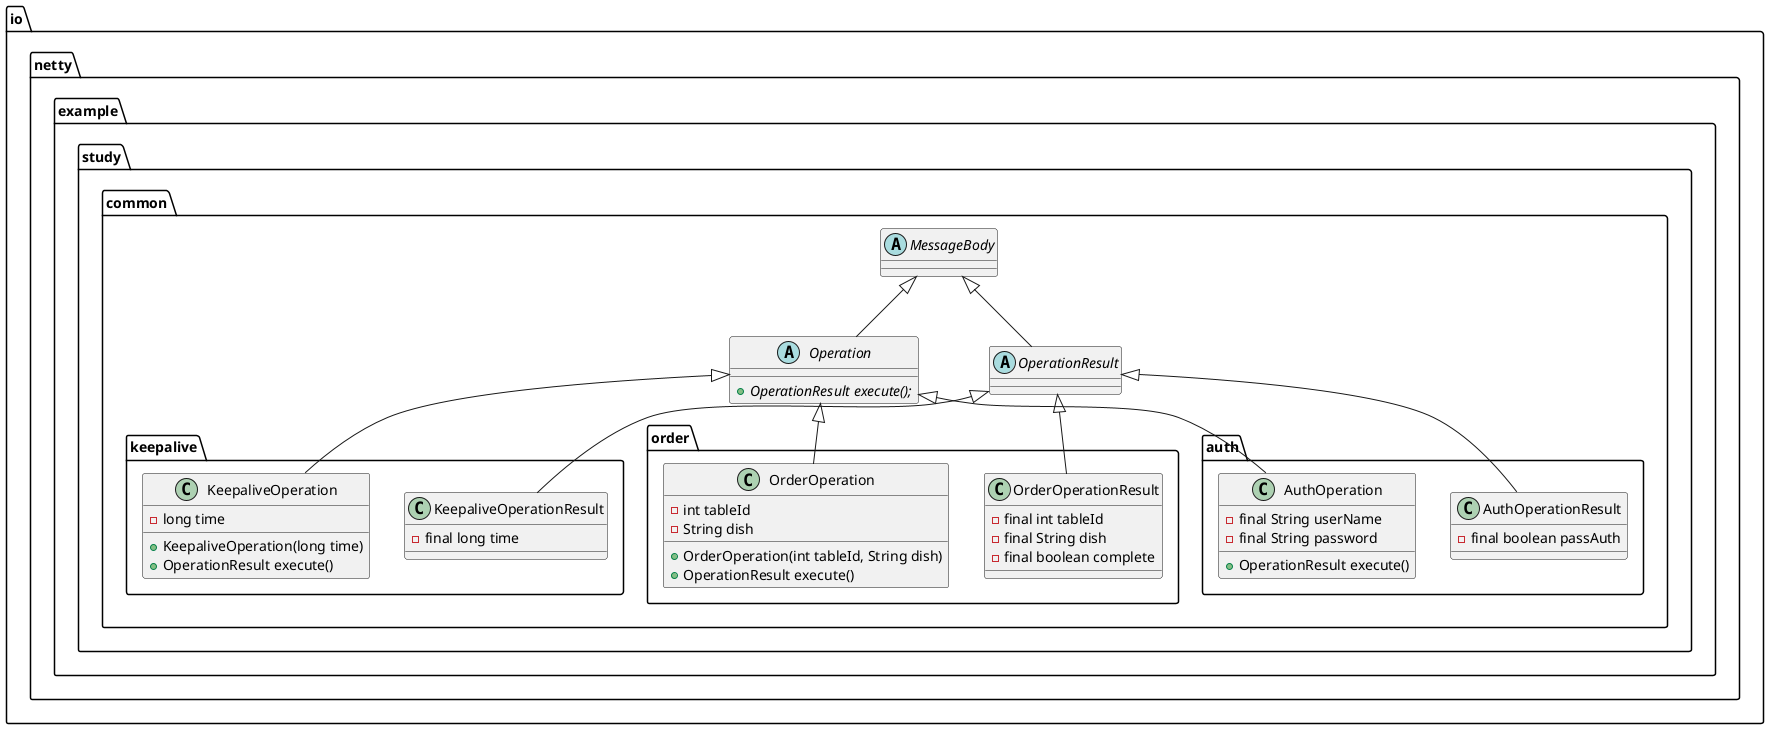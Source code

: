 @startuml
package "io.netty.example.study.common" {
    MessageBody <|-- Operation
    MessageBody <|-- OperationResult

    abstract class MessageBody {
    }

    abstract class Operation {
        + {abstract} OperationResult execute();
    }

    abstract class OperationResult{
    }
}

package "io.netty.example.study.common.auth" {
    Operation <|-- AuthOperation
    OperationResult <|-- AuthOperationResult

    class AuthOperation {
        - final String userName
        - final String password
        + OperationResult execute()
    }

    class AuthOperationResult{
        - final boolean passAuth
    }
}

package "io.netty.example.study.common.keepalive" {
    Operation <|-- KeepaliveOperation
    OperationResult <|-- KeepaliveOperationResult

    class KeepaliveOperation {
        - long time

        + KeepaliveOperation(long time)
        + OperationResult execute()
    }

    class KeepaliveOperationResult {
        - final long time
    }
}

package "io.netty.example.study.common.order" {
    Operation <|-- OrderOperation
    OperationResult <|-- OrderOperationResult

    class OrderOperation {
        - int tableId
        - String dish

        + OrderOperation(int tableId, String dish)
        + OperationResult execute()
    }

    class OrderOperationResult {
        - final int tableId
        - final String dish
        - final boolean complete
    }
}
@enduml